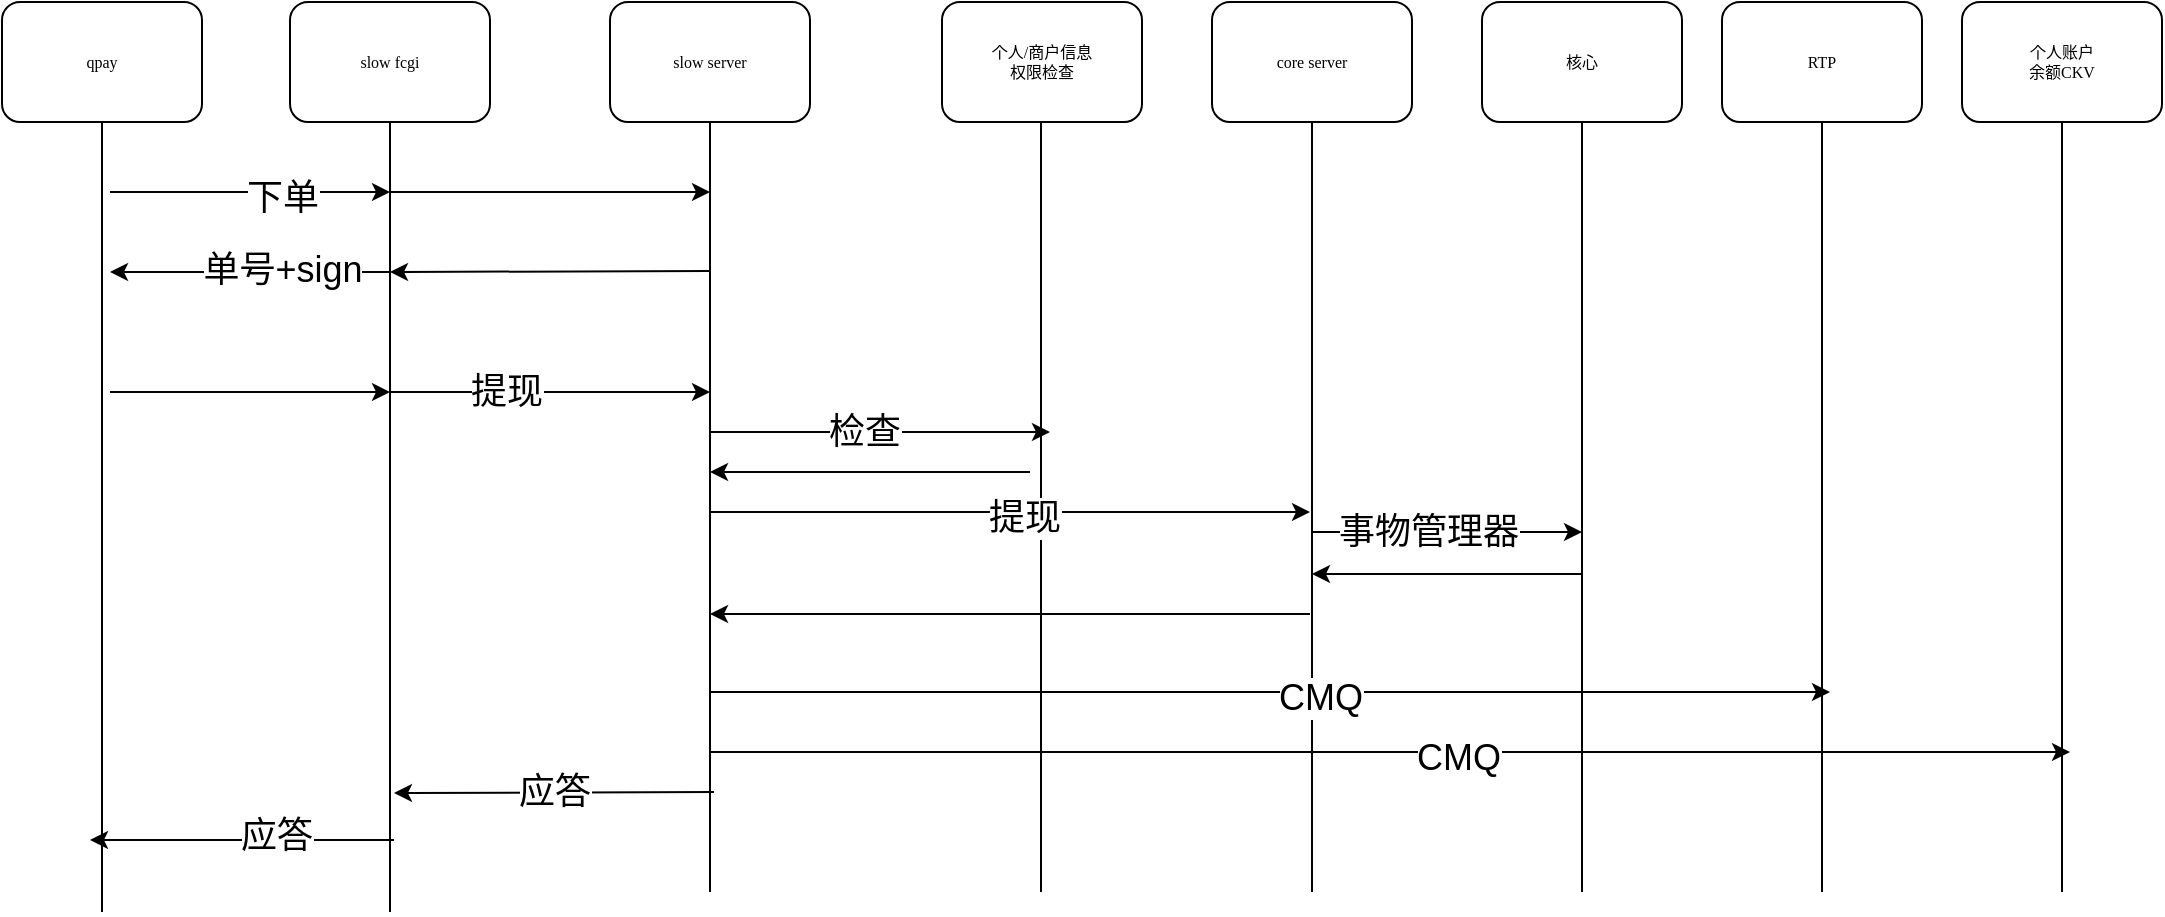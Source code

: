 <mxfile version="10.8.8" type="github"><diagram name="Page-1" id="74e2e168-ea6b-b213-b513-2b3c1d86103e"><mxGraphModel dx="1394" dy="764" grid="1" gridSize="10" guides="1" tooltips="1" connect="1" arrows="1" fold="1" page="1" pageScale="1" pageWidth="1100" pageHeight="850" background="#ffffff" math="0" shadow="0"><root><mxCell id="0"/><mxCell id="1" parent="0"/><mxCell id="qvJmf-ituB9QBQqQR-JX-1" value="qpay" style="rounded=1;whiteSpace=wrap;html=1;shadow=0;labelBackgroundColor=none;strokeColor=#000000;strokeWidth=1;fillColor=#ffffff;fontFamily=Verdana;fontSize=8;fontColor=#000000;align=center;" vertex="1" parent="1"><mxGeometry x="46" y="75" width="100" height="60" as="geometry"/></mxCell><mxCell id="qvJmf-ituB9QBQqQR-JX-2" value="slow fcgi" style="rounded=1;whiteSpace=wrap;html=1;shadow=0;labelBackgroundColor=none;strokeColor=#000000;strokeWidth=1;fillColor=#ffffff;fontFamily=Verdana;fontSize=8;fontColor=#000000;align=center;" vertex="1" parent="1"><mxGeometry x="190" y="75" width="100" height="60" as="geometry"/></mxCell><mxCell id="qvJmf-ituB9QBQqQR-JX-3" value="slow server" style="rounded=1;whiteSpace=wrap;html=1;shadow=0;labelBackgroundColor=none;strokeColor=#000000;strokeWidth=1;fillColor=#ffffff;fontFamily=Verdana;fontSize=8;fontColor=#000000;align=center;" vertex="1" parent="1"><mxGeometry x="350" y="75" width="100" height="60" as="geometry"/></mxCell><mxCell id="qvJmf-ituB9QBQqQR-JX-4" value="core server" style="rounded=1;whiteSpace=wrap;html=1;shadow=0;labelBackgroundColor=none;strokeColor=#000000;strokeWidth=1;fillColor=#ffffff;fontFamily=Verdana;fontSize=8;fontColor=#000000;align=center;" vertex="1" parent="1"><mxGeometry x="651" y="75" width="100" height="60" as="geometry"/></mxCell><mxCell id="qvJmf-ituB9QBQqQR-JX-5" value="" style="endArrow=none;html=1;entryX=0.5;entryY=1;entryDx=0;entryDy=0;" edge="1" parent="1" target="qvJmf-ituB9QBQqQR-JX-1"><mxGeometry width="50" height="50" relative="1" as="geometry"><mxPoint x="96" y="530" as="sourcePoint"/><mxPoint x="96" y="160" as="targetPoint"/></mxGeometry></mxCell><mxCell id="qvJmf-ituB9QBQqQR-JX-6" value="" style="endArrow=none;html=1;entryX=0.5;entryY=1;entryDx=0;entryDy=0;" edge="1" parent="1" target="qvJmf-ituB9QBQqQR-JX-2"><mxGeometry width="50" height="50" relative="1" as="geometry"><mxPoint x="240" y="530" as="sourcePoint"/><mxPoint x="234.5" y="135" as="targetPoint"/></mxGeometry></mxCell><mxCell id="qvJmf-ituB9QBQqQR-JX-7" value="" style="endArrow=none;html=1;entryX=0.5;entryY=1;entryDx=0;entryDy=0;" edge="1" parent="1" target="qvJmf-ituB9QBQqQR-JX-3"><mxGeometry width="50" height="50" relative="1" as="geometry"><mxPoint x="400" y="520" as="sourcePoint"/><mxPoint x="399.5" y="150" as="targetPoint"/></mxGeometry></mxCell><mxCell id="qvJmf-ituB9QBQqQR-JX-8" value="" style="endArrow=none;html=1;entryX=0.5;entryY=1;entryDx=0;entryDy=0;" edge="1" parent="1" target="qvJmf-ituB9QBQqQR-JX-4"><mxGeometry width="50" height="50" relative="1" as="geometry"><mxPoint x="701" y="520" as="sourcePoint"/><mxPoint x="711" y="135" as="targetPoint"/></mxGeometry></mxCell><mxCell id="qvJmf-ituB9QBQqQR-JX-9" value="核心" style="rounded=1;whiteSpace=wrap;html=1;shadow=0;labelBackgroundColor=none;strokeColor=#000000;strokeWidth=1;fillColor=#ffffff;fontFamily=Verdana;fontSize=8;fontColor=#000000;align=center;" vertex="1" parent="1"><mxGeometry x="786" y="75" width="100" height="60" as="geometry"/></mxCell><mxCell id="qvJmf-ituB9QBQqQR-JX-10" value="" style="endArrow=none;html=1;entryX=0.5;entryY=1;entryDx=0;entryDy=0;" edge="1" target="qvJmf-ituB9QBQqQR-JX-9" parent="1"><mxGeometry width="50" height="50" relative="1" as="geometry"><mxPoint x="836" y="520" as="sourcePoint"/><mxPoint x="846" y="135" as="targetPoint"/></mxGeometry></mxCell><mxCell id="qvJmf-ituB9QBQqQR-JX-11" value="" style="endArrow=classic;html=1;" edge="1" parent="1"><mxGeometry width="50" height="50" relative="1" as="geometry"><mxPoint x="100" y="170" as="sourcePoint"/><mxPoint x="240" y="170" as="targetPoint"/></mxGeometry></mxCell><mxCell id="qvJmf-ituB9QBQqQR-JX-35" value="&lt;span&gt;&lt;font style=&quot;font-size: 18px&quot;&gt;下单&lt;/font&gt;&lt;/span&gt;" style="text;html=1;resizable=0;points=[];align=center;verticalAlign=middle;labelBackgroundColor=#ffffff;" vertex="1" connectable="0" parent="qvJmf-ituB9QBQqQR-JX-11"><mxGeometry x="-0.141" y="-3" relative="1" as="geometry"><mxPoint x="26" as="offset"/></mxGeometry></mxCell><mxCell id="qvJmf-ituB9QBQqQR-JX-14" value="" style="endArrow=classic;html=1;" edge="1" parent="1"><mxGeometry width="50" height="50" relative="1" as="geometry"><mxPoint x="240" y="210" as="sourcePoint"/><mxPoint x="100" y="210" as="targetPoint"/></mxGeometry></mxCell><mxCell id="qvJmf-ituB9QBQqQR-JX-34" value="&lt;span&gt;&lt;font style=&quot;font-size: 18px&quot;&gt;单号+sign&lt;/font&gt;&lt;/span&gt;" style="text;html=1;resizable=0;points=[];align=center;verticalAlign=middle;labelBackgroundColor=#ffffff;" vertex="1" connectable="0" parent="qvJmf-ituB9QBQqQR-JX-14"><mxGeometry x="0.153" y="-1" relative="1" as="geometry"><mxPoint x="26" as="offset"/></mxGeometry></mxCell><mxCell id="qvJmf-ituB9QBQqQR-JX-17" value="" style="endArrow=classic;html=1;" edge="1" parent="1"><mxGeometry width="50" height="50" relative="1" as="geometry"><mxPoint x="240" y="170" as="sourcePoint"/><mxPoint x="400" y="170" as="targetPoint"/></mxGeometry></mxCell><mxCell id="qvJmf-ituB9QBQqQR-JX-18" value="" style="endArrow=classic;html=1;" edge="1" parent="1"><mxGeometry width="50" height="50" relative="1" as="geometry"><mxPoint x="400" y="209.5" as="sourcePoint"/><mxPoint x="240" y="210" as="targetPoint"/></mxGeometry></mxCell><mxCell id="qvJmf-ituB9QBQqQR-JX-19" value="" style="endArrow=classic;html=1;" edge="1" parent="1"><mxGeometry width="50" height="50" relative="1" as="geometry"><mxPoint x="100" y="270" as="sourcePoint"/><mxPoint x="240" y="270" as="targetPoint"/></mxGeometry></mxCell><mxCell id="qvJmf-ituB9QBQqQR-JX-20" value="" style="endArrow=classic;html=1;" edge="1" parent="1"><mxGeometry width="50" height="50" relative="1" as="geometry"><mxPoint x="240" y="270" as="sourcePoint"/><mxPoint x="400" y="270" as="targetPoint"/></mxGeometry></mxCell><mxCell id="qvJmf-ituB9QBQqQR-JX-33" value="&lt;font style=&quot;font-size: 18px&quot;&gt;提现&lt;/font&gt;" style="text;html=1;resizable=0;points=[];align=center;verticalAlign=middle;labelBackgroundColor=#ffffff;" vertex="1" connectable="0" parent="qvJmf-ituB9QBQqQR-JX-20"><mxGeometry x="-0.275" relative="1" as="geometry"><mxPoint as="offset"/></mxGeometry></mxCell><mxCell id="qvJmf-ituB9QBQqQR-JX-21" value="" style="endArrow=classic;html=1;" edge="1" parent="1"><mxGeometry width="50" height="50" relative="1" as="geometry"><mxPoint x="242" y="494" as="sourcePoint"/><mxPoint x="90" y="494" as="targetPoint"/></mxGeometry></mxCell><mxCell id="qvJmf-ituB9QBQqQR-JX-39" value="应答" style="text;html=1;resizable=0;points=[];align=center;verticalAlign=middle;labelBackgroundColor=#ffffff;fontSize=18;" vertex="1" connectable="0" parent="qvJmf-ituB9QBQqQR-JX-21"><mxGeometry x="0.118" y="-2" relative="1" as="geometry"><mxPoint x="26" as="offset"/></mxGeometry></mxCell><mxCell id="qvJmf-ituB9QBQqQR-JX-22" value="&lt;font style=&quot;font-size: 18px&quot;&gt;应答&lt;/font&gt;" style="endArrow=classic;html=1;" edge="1" parent="1"><mxGeometry width="50" height="50" relative="1" as="geometry"><mxPoint x="402" y="470" as="sourcePoint"/><mxPoint x="242" y="470.5" as="targetPoint"/></mxGeometry></mxCell><mxCell id="qvJmf-ituB9QBQqQR-JX-24" value="" style="endArrow=classic;html=1;" edge="1" parent="1"><mxGeometry width="50" height="50" relative="1" as="geometry"><mxPoint x="400" y="290" as="sourcePoint"/><mxPoint x="570" y="290" as="targetPoint"/></mxGeometry></mxCell><mxCell id="qvJmf-ituB9QBQqQR-JX-32" value="&lt;font style=&quot;font-size: 18px&quot;&gt;检查&lt;/font&gt;" style="text;html=1;resizable=0;points=[];align=center;verticalAlign=middle;labelBackgroundColor=#ffffff;" vertex="1" connectable="0" parent="qvJmf-ituB9QBQqQR-JX-24"><mxGeometry x="-0.311" y="-4" relative="1" as="geometry"><mxPoint x="18" y="-4" as="offset"/></mxGeometry></mxCell><mxCell id="qvJmf-ituB9QBQqQR-JX-25" value="" style="endArrow=classic;html=1;" edge="1" parent="1"><mxGeometry width="50" height="50" relative="1" as="geometry"><mxPoint x="701" y="340" as="sourcePoint"/><mxPoint x="836" y="340" as="targetPoint"/></mxGeometry></mxCell><mxCell id="qvJmf-ituB9QBQqQR-JX-37" value="事物管理器" style="text;html=1;resizable=0;points=[];align=center;verticalAlign=middle;labelBackgroundColor=#ffffff;fontSize=18;" vertex="1" connectable="0" parent="qvJmf-ituB9QBQqQR-JX-25"><mxGeometry x="-0.282" y="-5" relative="1" as="geometry"><mxPoint x="9" y="-5" as="offset"/></mxGeometry></mxCell><mxCell id="qvJmf-ituB9QBQqQR-JX-26" value="" style="endArrow=classic;html=1;" edge="1" parent="1"><mxGeometry width="50" height="50" relative="1" as="geometry"><mxPoint x="836" y="361" as="sourcePoint"/><mxPoint x="701" y="361" as="targetPoint"/></mxGeometry></mxCell><mxCell id="qvJmf-ituB9QBQqQR-JX-27" value="" style="endArrow=classic;html=1;" edge="1" parent="1"><mxGeometry width="50" height="50" relative="1" as="geometry"><mxPoint x="560" y="310" as="sourcePoint"/><mxPoint x="400" y="310" as="targetPoint"/></mxGeometry></mxCell><mxCell id="qvJmf-ituB9QBQqQR-JX-28" value="个人/商户信息&lt;br&gt;权限检查&lt;br&gt;" style="rounded=1;whiteSpace=wrap;html=1;shadow=0;labelBackgroundColor=none;strokeColor=#000000;strokeWidth=1;fillColor=#ffffff;fontFamily=Verdana;fontSize=8;fontColor=#000000;align=center;" vertex="1" parent="1"><mxGeometry x="516" y="75" width="100" height="60" as="geometry"/></mxCell><mxCell id="qvJmf-ituB9QBQqQR-JX-29" value="" style="endArrow=none;html=1;entryX=0.5;entryY=1;entryDx=0;entryDy=0;" edge="1" parent="1"><mxGeometry width="50" height="50" relative="1" as="geometry"><mxPoint x="565.5" y="520" as="sourcePoint"/><mxPoint x="565.5" y="135" as="targetPoint"/></mxGeometry></mxCell><mxCell id="qvJmf-ituB9QBQqQR-JX-30" value="" style="endArrow=classic;html=1;" edge="1" parent="1"><mxGeometry width="50" height="50" relative="1" as="geometry"><mxPoint x="400" y="330" as="sourcePoint"/><mxPoint x="700" y="330" as="targetPoint"/></mxGeometry></mxCell><mxCell id="qvJmf-ituB9QBQqQR-JX-36" value="提现" style="text;html=1;resizable=0;points=[];align=center;verticalAlign=middle;labelBackgroundColor=#ffffff;fontSize=18;" vertex="1" connectable="0" parent="qvJmf-ituB9QBQqQR-JX-30"><mxGeometry x="0.139" y="-3" relative="1" as="geometry"><mxPoint x="-14" as="offset"/></mxGeometry></mxCell><mxCell id="qvJmf-ituB9QBQqQR-JX-31" value="" style="endArrow=classic;html=1;" edge="1" parent="1"><mxGeometry width="50" height="50" relative="1" as="geometry"><mxPoint x="700" y="381" as="sourcePoint"/><mxPoint x="400" y="381" as="targetPoint"/></mxGeometry></mxCell><mxCell id="qvJmf-ituB9QBQqQR-JX-40" value="" style="endArrow=none;html=1;entryX=0.5;entryY=1;entryDx=0;entryDy=0;" edge="1" target="qvJmf-ituB9QBQqQR-JX-41" parent="1"><mxGeometry width="50" height="50" relative="1" as="geometry"><mxPoint x="956" y="520" as="sourcePoint"/><mxPoint x="966" y="135" as="targetPoint"/></mxGeometry></mxCell><mxCell id="qvJmf-ituB9QBQqQR-JX-41" value="RTP" style="rounded=1;whiteSpace=wrap;html=1;shadow=0;labelBackgroundColor=none;strokeColor=#000000;strokeWidth=1;fillColor=#ffffff;fontFamily=Verdana;fontSize=8;fontColor=#000000;align=center;" vertex="1" parent="1"><mxGeometry x="906" y="75" width="100" height="60" as="geometry"/></mxCell><mxCell id="qvJmf-ituB9QBQqQR-JX-42" value="" style="endArrow=classic;html=1;" edge="1" parent="1"><mxGeometry width="50" height="50" relative="1" as="geometry"><mxPoint x="400" y="420" as="sourcePoint"/><mxPoint x="960" y="420" as="targetPoint"/></mxGeometry></mxCell><mxCell id="qvJmf-ituB9QBQqQR-JX-43" value="CMQ" style="text;html=1;resizable=0;points=[];align=center;verticalAlign=middle;labelBackgroundColor=#ffffff;fontSize=18;" vertex="1" connectable="0" parent="qvJmf-ituB9QBQqQR-JX-42"><mxGeometry x="0.139" y="-3" relative="1" as="geometry"><mxPoint x="-14" as="offset"/></mxGeometry></mxCell><mxCell id="qvJmf-ituB9QBQqQR-JX-44" value="" style="endArrow=none;html=1;entryX=0.5;entryY=1;entryDx=0;entryDy=0;" edge="1" target="qvJmf-ituB9QBQqQR-JX-45" parent="1"><mxGeometry width="50" height="50" relative="1" as="geometry"><mxPoint x="1076" y="520" as="sourcePoint"/><mxPoint x="1086" y="135" as="targetPoint"/></mxGeometry></mxCell><mxCell id="qvJmf-ituB9QBQqQR-JX-45" value="个人账户&lt;br&gt;余额CKV" style="rounded=1;whiteSpace=wrap;html=1;shadow=0;labelBackgroundColor=none;strokeColor=#000000;strokeWidth=1;fillColor=#ffffff;fontFamily=Verdana;fontSize=8;fontColor=#000000;align=center;" vertex="1" parent="1"><mxGeometry x="1026" y="75" width="100" height="60" as="geometry"/></mxCell><mxCell id="qvJmf-ituB9QBQqQR-JX-46" value="" style="endArrow=classic;html=1;" edge="1" parent="1"><mxGeometry width="50" height="50" relative="1" as="geometry"><mxPoint x="400" y="450" as="sourcePoint"/><mxPoint x="1080" y="450" as="targetPoint"/></mxGeometry></mxCell><mxCell id="qvJmf-ituB9QBQqQR-JX-47" value="CMQ" style="text;html=1;resizable=0;points=[];align=center;verticalAlign=middle;labelBackgroundColor=#ffffff;fontSize=18;" vertex="1" connectable="0" parent="qvJmf-ituB9QBQqQR-JX-46"><mxGeometry x="0.139" y="-3" relative="1" as="geometry"><mxPoint x="-14" as="offset"/></mxGeometry></mxCell></root></mxGraphModel></diagram></mxfile>